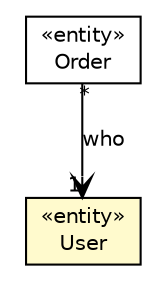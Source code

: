 #!/usr/local/bin/dot
#
# Class diagram 
# Generated by UMLGraph version 5.4 (http://www.umlgraph.org/)
#

digraph G {
	edge [fontname="Helvetica",fontsize=10,labelfontname="Helvetica",labelfontsize=10];
	node [fontname="Helvetica",fontsize=10,shape=plaintext];
	nodesep=0.25;
	ranksep=0.5;
	// hu.sch.kfc.server.domain.Order
	c9473 [label=<<table title="hu.sch.kfc.server.domain.Order" border="0" cellborder="1" cellspacing="0" cellpadding="2" port="p" href="./Order.html">
		<tr><td><table border="0" cellspacing="0" cellpadding="1">
<tr><td align="center" balign="center"> &#171;entity&#187; </td></tr>
<tr><td align="center" balign="center"> Order </td></tr>
		</table></td></tr>
		</table>>, URL="./Order.html", fontname="Helvetica", fontcolor="black", fontsize=10.0];
	// hu.sch.kfc.server.domain.User
	c9474 [label=<<table title="hu.sch.kfc.server.domain.User" border="0" cellborder="1" cellspacing="0" cellpadding="2" port="p" bgcolor="lemonChiffon" href="./User.html">
		<tr><td><table border="0" cellspacing="0" cellpadding="1">
<tr><td align="center" balign="center"> &#171;entity&#187; </td></tr>
<tr><td align="center" balign="center"> User </td></tr>
		</table></td></tr>
		</table>>, URL="./User.html", fontname="Helvetica", fontcolor="black", fontsize=10.0];
	// hu.sch.kfc.server.domain.Order NAVASSOC hu.sch.kfc.server.domain.User
	c9473:p -> c9474:p [taillabel="*", label="who", headlabel="1", fontname="Helvetica", fontcolor="black", fontsize=10.0, color="black", arrowhead=open];
}

